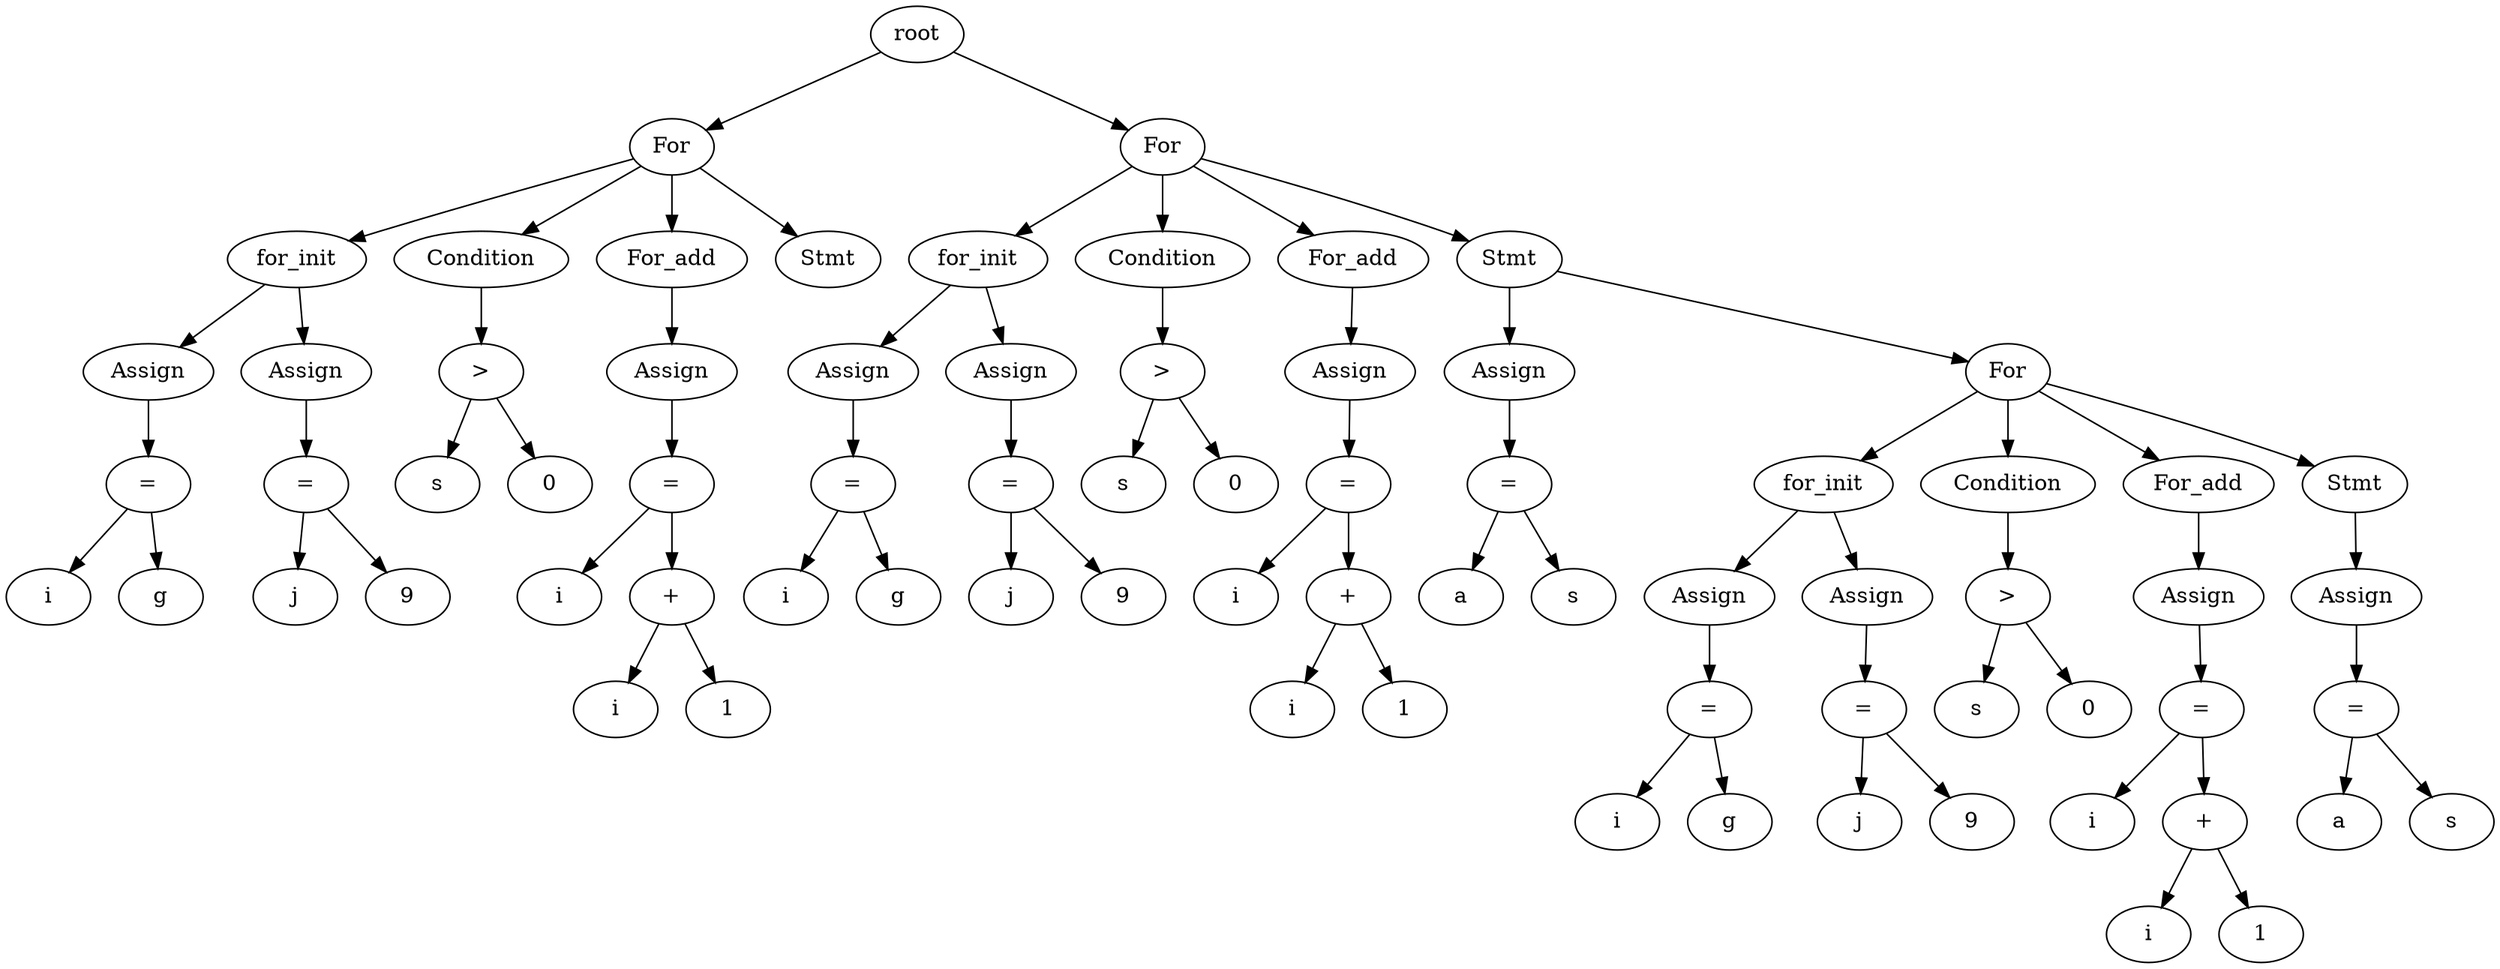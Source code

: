 // root
digraph {
	None [label=root]
	0 [label=For]
	None -> 0
	1 [label=for_init]
	0 -> 1
	2 [label=Assign]
	1 -> 2
	4 [label="="]
	2 -> 4
	3 [label=i]
	4 -> 3
	5 [label=g]
	4 -> 5
	6 [label=Assign]
	1 -> 6
	8 [label="="]
	6 -> 8
	7 [label=j]
	8 -> 7
	9 [label=9]
	8 -> 9
	10 [label=Condition]
	0 -> 10
	12 [label=">"]
	10 -> 12
	11 [label=s]
	12 -> 11
	13 [label=0]
	12 -> 13
	14 [label=For_add]
	0 -> 14
	15 [label=Assign]
	14 -> 15
	17 [label="="]
	15 -> 17
	16 [label=i]
	17 -> 16
	19 [label="+"]
	17 -> 19
	18 [label=i]
	19 -> 18
	20 [label=1]
	19 -> 20
	21 [label=Stmt]
	0 -> 21
	22 [label=For]
	None -> 22
	23 [label=for_init]
	22 -> 23
	24 [label=Assign]
	23 -> 24
	26 [label="="]
	24 -> 26
	25 [label=i]
	26 -> 25
	27 [label=g]
	26 -> 27
	28 [label=Assign]
	23 -> 28
	30 [label="="]
	28 -> 30
	29 [label=j]
	30 -> 29
	31 [label=9]
	30 -> 31
	32 [label=Condition]
	22 -> 32
	34 [label=">"]
	32 -> 34
	33 [label=s]
	34 -> 33
	35 [label=0]
	34 -> 35
	36 [label=For_add]
	22 -> 36
	37 [label=Assign]
	36 -> 37
	39 [label="="]
	37 -> 39
	38 [label=i]
	39 -> 38
	41 [label="+"]
	39 -> 41
	40 [label=i]
	41 -> 40
	42 [label=1]
	41 -> 42
	43 [label=Stmt]
	22 -> 43
	44 [label=Assign]
	43 -> 44
	46 [label="="]
	44 -> 46
	45 [label=a]
	46 -> 45
	47 [label=s]
	46 -> 47
	48 [label=For]
	43 -> 48
	49 [label=for_init]
	48 -> 49
	50 [label=Assign]
	49 -> 50
	52 [label="="]
	50 -> 52
	51 [label=i]
	52 -> 51
	53 [label=g]
	52 -> 53
	54 [label=Assign]
	49 -> 54
	56 [label="="]
	54 -> 56
	55 [label=j]
	56 -> 55
	57 [label=9]
	56 -> 57
	58 [label=Condition]
	48 -> 58
	60 [label=">"]
	58 -> 60
	59 [label=s]
	60 -> 59
	61 [label=0]
	60 -> 61
	62 [label=For_add]
	48 -> 62
	63 [label=Assign]
	62 -> 63
	65 [label="="]
	63 -> 65
	64 [label=i]
	65 -> 64
	67 [label="+"]
	65 -> 67
	66 [label=i]
	67 -> 66
	68 [label=1]
	67 -> 68
	69 [label=Stmt]
	48 -> 69
	70 [label=Assign]
	69 -> 70
	72 [label="="]
	70 -> 72
	71 [label=a]
	72 -> 71
	73 [label=s]
	72 -> 73
}
